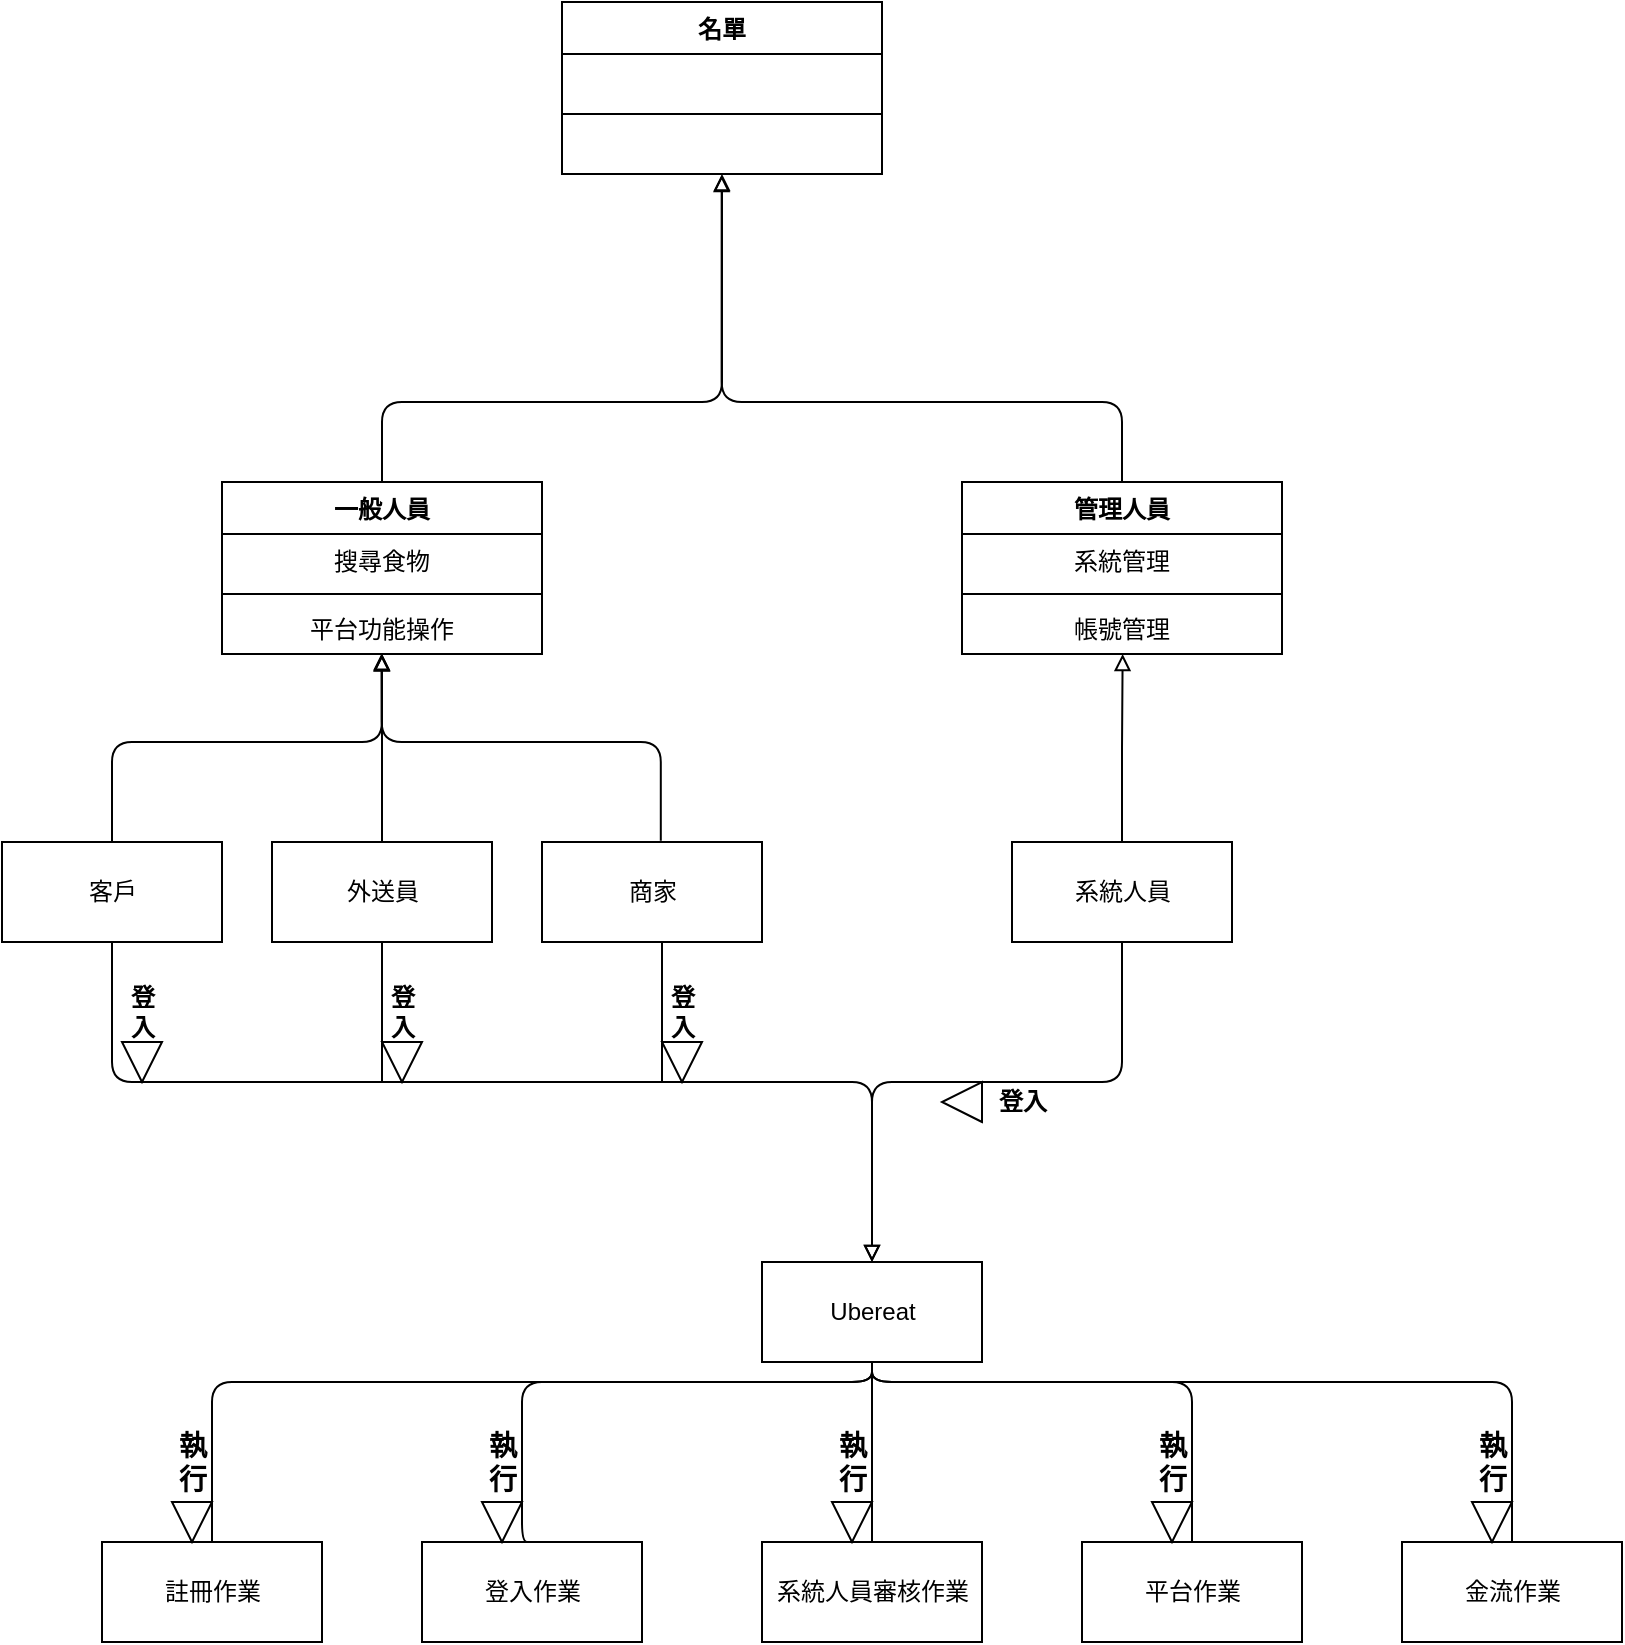 <mxfile version="19.0.0" type="device"><diagram id="mpECHGozUNbWQwNRAUEu" name="Page-1"><mxGraphModel dx="2575" dy="1678" grid="1" gridSize="10" guides="1" tooltips="1" connect="1" arrows="1" fold="1" page="1" pageScale="1" pageWidth="827" pageHeight="1169" math="0" shadow="0"><root><mxCell id="0"/><mxCell id="1" parent="0"/><mxCell id="d-YQXBawA1xpAamW-pQr-8" value="名單" style="swimlane;fontStyle=1;align=center;verticalAlign=top;childLayout=stackLayout;horizontal=1;startSize=26;horizontalStack=0;resizeParent=1;resizeParentMax=0;resizeLast=0;collapsible=1;marginBottom=0;" parent="1" vertex="1"><mxGeometry x="-860" y="-1130" width="160" height="86" as="geometry"/></mxCell><mxCell id="d-YQXBawA1xpAamW-pQr-9" value=" " style="text;strokeColor=none;fillColor=none;align=left;verticalAlign=top;spacingLeft=4;spacingRight=4;overflow=hidden;rotatable=0;points=[[0,0.5],[1,0.5]];portConstraint=eastwest;" parent="d-YQXBawA1xpAamW-pQr-8" vertex="1"><mxGeometry y="26" width="160" height="26" as="geometry"/></mxCell><mxCell id="d-YQXBawA1xpAamW-pQr-10" value="" style="line;strokeWidth=1;fillColor=none;align=left;verticalAlign=middle;spacingTop=-1;spacingLeft=3;spacingRight=3;rotatable=0;labelPosition=right;points=[];portConstraint=eastwest;" parent="d-YQXBawA1xpAamW-pQr-8" vertex="1"><mxGeometry y="52" width="160" height="8" as="geometry"/></mxCell><mxCell id="d-YQXBawA1xpAamW-pQr-11" value=" " style="text;strokeColor=none;fillColor=none;align=left;verticalAlign=top;spacingLeft=4;spacingRight=4;overflow=hidden;rotatable=0;points=[[0,0.5],[1,0.5]];portConstraint=eastwest;" parent="d-YQXBawA1xpAamW-pQr-8" vertex="1"><mxGeometry y="60" width="160" height="26" as="geometry"/></mxCell><mxCell id="d-YQXBawA1xpAamW-pQr-16" value="管理人員" style="swimlane;fontStyle=1;align=center;verticalAlign=top;childLayout=stackLayout;horizontal=1;startSize=26;horizontalStack=0;resizeParent=1;resizeParentMax=0;resizeLast=0;collapsible=1;marginBottom=0;" parent="1" vertex="1"><mxGeometry x="-660" y="-890" width="160" height="86" as="geometry"><mxRectangle x="-330" y="-880" width="80" height="26" as="alternateBounds"/></mxGeometry></mxCell><mxCell id="d-YQXBawA1xpAamW-pQr-17" value="系統管理" style="text;strokeColor=none;fillColor=none;align=center;verticalAlign=top;spacingLeft=4;spacingRight=4;overflow=hidden;rotatable=0;points=[[0,0.5],[1,0.5]];portConstraint=eastwest;" parent="d-YQXBawA1xpAamW-pQr-16" vertex="1"><mxGeometry y="26" width="160" height="26" as="geometry"/></mxCell><mxCell id="d-YQXBawA1xpAamW-pQr-18" value="" style="line;strokeWidth=1;fillColor=none;align=left;verticalAlign=middle;spacingTop=-1;spacingLeft=3;spacingRight=3;rotatable=0;labelPosition=right;points=[];portConstraint=eastwest;" parent="d-YQXBawA1xpAamW-pQr-16" vertex="1"><mxGeometry y="52" width="160" height="8" as="geometry"/></mxCell><mxCell id="d-YQXBawA1xpAamW-pQr-19" value="帳號管理" style="text;strokeColor=none;fillColor=none;align=center;verticalAlign=top;spacingLeft=4;spacingRight=4;overflow=hidden;rotatable=0;points=[[0,0.5],[1,0.5]];portConstraint=eastwest;" parent="d-YQXBawA1xpAamW-pQr-16" vertex="1"><mxGeometry y="60" width="160" height="26" as="geometry"/></mxCell><mxCell id="d-YQXBawA1xpAamW-pQr-20" value="一般人員" style="swimlane;fontStyle=1;align=center;verticalAlign=top;childLayout=stackLayout;horizontal=1;startSize=26;horizontalStack=0;resizeParent=1;resizeParentMax=0;resizeLast=0;collapsible=1;marginBottom=0;" parent="1" vertex="1"><mxGeometry x="-1030" y="-890" width="160" height="86" as="geometry"/></mxCell><mxCell id="d-YQXBawA1xpAamW-pQr-21" value="搜尋食物" style="text;strokeColor=none;fillColor=none;align=center;verticalAlign=top;spacingLeft=4;spacingRight=4;overflow=hidden;rotatable=0;points=[[0,0.5],[1,0.5]];portConstraint=eastwest;" parent="d-YQXBawA1xpAamW-pQr-20" vertex="1"><mxGeometry y="26" width="160" height="26" as="geometry"/></mxCell><mxCell id="d-YQXBawA1xpAamW-pQr-22" value="" style="line;strokeWidth=1;fillColor=none;align=left;verticalAlign=middle;spacingTop=-1;spacingLeft=3;spacingRight=3;rotatable=0;labelPosition=right;points=[];portConstraint=eastwest;" parent="d-YQXBawA1xpAamW-pQr-20" vertex="1"><mxGeometry y="52" width="160" height="8" as="geometry"/></mxCell><mxCell id="d-YQXBawA1xpAamW-pQr-23" value="平台功能操作" style="text;strokeColor=none;fillColor=none;align=center;verticalAlign=top;spacingLeft=4;spacingRight=4;overflow=hidden;rotatable=0;points=[[0,0.5],[1,0.5]];portConstraint=eastwest;" parent="d-YQXBawA1xpAamW-pQr-20" vertex="1"><mxGeometry y="60" width="160" height="26" as="geometry"/></mxCell><mxCell id="d-YQXBawA1xpAamW-pQr-33" value="外送員" style="html=1;" parent="1" vertex="1"><mxGeometry x="-1005" y="-710" width="110" height="50" as="geometry"/></mxCell><mxCell id="d-YQXBawA1xpAamW-pQr-35" value="商家" style="html=1;" parent="1" vertex="1"><mxGeometry x="-870" y="-710" width="110" height="50" as="geometry"/></mxCell><mxCell id="d-YQXBawA1xpAamW-pQr-38" value="客戶" style="html=1;" parent="1" vertex="1"><mxGeometry x="-1140" y="-710" width="110" height="50" as="geometry"/></mxCell><mxCell id="z9Gpre1obG_NvSNxjpdA-18" style="edgeStyle=orthogonalEdgeStyle;rounded=0;orthogonalLoop=1;jettySize=auto;html=1;entryX=0.502;entryY=1;entryDx=0;entryDy=0;entryPerimeter=0;endArrow=block;endFill=0;" edge="1" parent="1" source="d-YQXBawA1xpAamW-pQr-39" target="d-YQXBawA1xpAamW-pQr-19"><mxGeometry relative="1" as="geometry"/></mxCell><mxCell id="d-YQXBawA1xpAamW-pQr-39" value="系統人員" style="html=1;" parent="1" vertex="1"><mxGeometry x="-635" y="-710" width="110" height="50" as="geometry"/></mxCell><mxCell id="d-YQXBawA1xpAamW-pQr-40" value="Ubereat" style="html=1;" parent="1" vertex="1"><mxGeometry x="-760" y="-500" width="110" height="50" as="geometry"/></mxCell><mxCell id="d-YQXBawA1xpAamW-pQr-55" style="edgeStyle=orthogonalEdgeStyle;rounded=1;orthogonalLoop=1;jettySize=auto;html=1;exitX=0.5;exitY=0;exitDx=0;exitDy=0;endArrow=block;endFill=0;entryX=0.5;entryY=1;entryDx=0;entryDy=0;" parent="1" source="d-YQXBawA1xpAamW-pQr-20" target="d-YQXBawA1xpAamW-pQr-8" edge="1"><mxGeometry relative="1" as="geometry"><Array as="points"><mxPoint x="-780" y="-930"/><mxPoint x="-410" y="-930"/></Array><mxPoint x="-530" y="-921" as="sourcePoint"/><mxPoint x="-410" y="-960" as="targetPoint"/></mxGeometry></mxCell><mxCell id="d-YQXBawA1xpAamW-pQr-56" style="edgeStyle=orthogonalEdgeStyle;rounded=1;orthogonalLoop=1;jettySize=auto;html=1;exitX=0.5;exitY=0;exitDx=0;exitDy=0;endArrow=block;endFill=0;entryX=0.499;entryY=1.019;entryDx=0;entryDy=0;entryPerimeter=0;" parent="1" source="d-YQXBawA1xpAamW-pQr-16" edge="1" target="d-YQXBawA1xpAamW-pQr-11"><mxGeometry relative="1" as="geometry"><Array as="points"><mxPoint x="-580" y="-930"/><mxPoint x="-780" y="-930"/></Array><mxPoint x="-430" y="-880" as="sourcePoint"/><mxPoint x="-410" y="-940" as="targetPoint"/></mxGeometry></mxCell><mxCell id="z9Gpre1obG_NvSNxjpdA-1" style="edgeStyle=orthogonalEdgeStyle;rounded=1;orthogonalLoop=1;jettySize=auto;html=1;endArrow=block;endFill=0;entryX=0.5;entryY=1;entryDx=0;entryDy=0;exitX=0.5;exitY=0;exitDx=0;exitDy=0;" edge="1" parent="1" source="d-YQXBawA1xpAamW-pQr-38" target="d-YQXBawA1xpAamW-pQr-20"><mxGeometry relative="1" as="geometry"><Array as="points"><mxPoint x="-1085" y="-760"/><mxPoint x="-950" y="-760"/></Array><mxPoint x="-1080" y="-720" as="sourcePoint"/><mxPoint x="-720" y="-804" as="targetPoint"/></mxGeometry></mxCell><mxCell id="z9Gpre1obG_NvSNxjpdA-2" style="edgeStyle=orthogonalEdgeStyle;rounded=1;orthogonalLoop=1;jettySize=auto;html=1;exitX=0.54;exitY=-0.012;exitDx=0;exitDy=0;endArrow=block;endFill=0;exitPerimeter=0;entryX=0.499;entryY=0.987;entryDx=0;entryDy=0;entryPerimeter=0;" edge="1" parent="1" source="d-YQXBawA1xpAamW-pQr-35" target="d-YQXBawA1xpAamW-pQr-23"><mxGeometry relative="1" as="geometry"><Array as="points"><mxPoint x="-811" y="-760"/><mxPoint x="-950" y="-760"/></Array><mxPoint x="-780" y="-690.0" as="sourcePoint"/><mxPoint x="-920" y="-770" as="targetPoint"/></mxGeometry></mxCell><mxCell id="z9Gpre1obG_NvSNxjpdA-4" style="edgeStyle=orthogonalEdgeStyle;rounded=1;orthogonalLoop=1;jettySize=auto;html=1;exitX=0.5;exitY=0;exitDx=0;exitDy=0;endArrow=block;endFill=0;entryX=0.499;entryY=1.009;entryDx=0;entryDy=0;entryPerimeter=0;" edge="1" parent="1" source="d-YQXBawA1xpAamW-pQr-33" target="d-YQXBawA1xpAamW-pQr-23"><mxGeometry relative="1" as="geometry"><Array as="points"><mxPoint x="-950" y="-770"/></Array><mxPoint x="-940" y="-730.0" as="sourcePoint"/><mxPoint x="-950" y="-760" as="targetPoint"/></mxGeometry></mxCell><mxCell id="z9Gpre1obG_NvSNxjpdA-19" style="edgeStyle=orthogonalEdgeStyle;rounded=1;orthogonalLoop=1;jettySize=auto;html=1;exitX=0.5;exitY=1;exitDx=0;exitDy=0;endArrow=block;endFill=0;entryX=0.5;entryY=0;entryDx=0;entryDy=0;" edge="1" parent="1" source="d-YQXBawA1xpAamW-pQr-38" target="d-YQXBawA1xpAamW-pQr-40"><mxGeometry relative="1" as="geometry"><Array as="points"><mxPoint x="-1085" y="-590"/><mxPoint x="-705" y="-590"/></Array><mxPoint x="-950.43" y="-537.26" as="sourcePoint"/><mxPoint x="-1089.99" y="-630.998" as="targetPoint"/></mxGeometry></mxCell><mxCell id="z9Gpre1obG_NvSNxjpdA-21" value="" style="endArrow=none;html=1;rounded=0;entryX=0.5;entryY=1;entryDx=0;entryDy=0;" edge="1" parent="1" target="d-YQXBawA1xpAamW-pQr-33"><mxGeometry width="50" height="50" relative="1" as="geometry"><mxPoint x="-950" y="-590" as="sourcePoint"/><mxPoint x="-870" y="-630" as="targetPoint"/></mxGeometry></mxCell><mxCell id="z9Gpre1obG_NvSNxjpdA-22" value="" style="endArrow=none;html=1;rounded=0;entryX=0.5;entryY=1;entryDx=0;entryDy=0;" edge="1" parent="1"><mxGeometry width="50" height="50" relative="1" as="geometry"><mxPoint x="-810" y="-590" as="sourcePoint"/><mxPoint x="-810" y="-660" as="targetPoint"/></mxGeometry></mxCell><mxCell id="z9Gpre1obG_NvSNxjpdA-23" style="edgeStyle=orthogonalEdgeStyle;rounded=1;orthogonalLoop=1;jettySize=auto;html=1;exitX=0.5;exitY=1;exitDx=0;exitDy=0;endArrow=block;endFill=0;entryX=0.5;entryY=0;entryDx=0;entryDy=0;" edge="1" parent="1" source="d-YQXBawA1xpAamW-pQr-39" target="d-YQXBawA1xpAamW-pQr-40"><mxGeometry relative="1" as="geometry"><Array as="points"><mxPoint x="-580" y="-590"/><mxPoint x="-705" y="-590"/></Array><mxPoint x="-610" y="-640" as="sourcePoint"/><mxPoint x="-230" y="-480" as="targetPoint"/></mxGeometry></mxCell><mxCell id="z9Gpre1obG_NvSNxjpdA-24" value="註冊作業" style="html=1;" vertex="1" parent="1"><mxGeometry x="-1090" y="-360" width="110" height="50" as="geometry"/></mxCell><mxCell id="z9Gpre1obG_NvSNxjpdA-25" value="登入作業" style="html=1;" vertex="1" parent="1"><mxGeometry x="-930" y="-360" width="110" height="50" as="geometry"/></mxCell><mxCell id="z9Gpre1obG_NvSNxjpdA-26" value="系統人員審核作業" style="html=1;" vertex="1" parent="1"><mxGeometry x="-760" y="-360" width="110" height="50" as="geometry"/></mxCell><mxCell id="z9Gpre1obG_NvSNxjpdA-27" value="平台作業" style="html=1;" vertex="1" parent="1"><mxGeometry x="-600" y="-360" width="110" height="50" as="geometry"/></mxCell><mxCell id="z9Gpre1obG_NvSNxjpdA-28" value="金流作業" style="html=1;" vertex="1" parent="1"><mxGeometry x="-440" y="-360" width="110" height="50" as="geometry"/></mxCell><mxCell id="z9Gpre1obG_NvSNxjpdA-29" style="edgeStyle=orthogonalEdgeStyle;rounded=1;orthogonalLoop=1;jettySize=auto;html=1;exitX=0.5;exitY=1;exitDx=0;exitDy=0;endArrow=none;endFill=0;entryX=0.5;entryY=0;entryDx=0;entryDy=0;" edge="1" parent="1" source="d-YQXBawA1xpAamW-pQr-40" target="z9Gpre1obG_NvSNxjpdA-24"><mxGeometry relative="1" as="geometry"><Array as="points"><mxPoint x="-705" y="-440"/><mxPoint x="-1035" y="-440"/></Array><mxPoint x="-915" y="-520" as="sourcePoint"/><mxPoint x="-1040" y="-360" as="targetPoint"/></mxGeometry></mxCell><mxCell id="z9Gpre1obG_NvSNxjpdA-30" style="edgeStyle=orthogonalEdgeStyle;rounded=1;orthogonalLoop=1;jettySize=auto;html=1;exitX=0.5;exitY=1;exitDx=0;exitDy=0;endArrow=none;endFill=0;entryX=0.5;entryY=0;entryDx=0;entryDy=0;" edge="1" parent="1" source="d-YQXBawA1xpAamW-pQr-40" target="z9Gpre1obG_NvSNxjpdA-25"><mxGeometry relative="1" as="geometry"><Array as="points"><mxPoint x="-705" y="-440"/><mxPoint x="-880" y="-440"/><mxPoint x="-880" y="-360"/></Array><mxPoint x="-695" y="-440" as="sourcePoint"/><mxPoint x="-1025" y="-350" as="targetPoint"/></mxGeometry></mxCell><mxCell id="z9Gpre1obG_NvSNxjpdA-31" style="edgeStyle=orthogonalEdgeStyle;rounded=1;orthogonalLoop=1;jettySize=auto;html=1;exitX=0.5;exitY=1;exitDx=0;exitDy=0;endArrow=none;endFill=0;entryX=0.5;entryY=0;entryDx=0;entryDy=0;" edge="1" parent="1" source="d-YQXBawA1xpAamW-pQr-40" target="z9Gpre1obG_NvSNxjpdA-26"><mxGeometry relative="1" as="geometry"><Array as="points"><mxPoint x="-705" y="-410"/><mxPoint x="-705" y="-410"/></Array><mxPoint x="-700" y="-410" as="sourcePoint"/><mxPoint x="-870" y="-320" as="targetPoint"/></mxGeometry></mxCell><mxCell id="z9Gpre1obG_NvSNxjpdA-32" style="edgeStyle=orthogonalEdgeStyle;rounded=1;orthogonalLoop=1;jettySize=auto;html=1;exitX=0.5;exitY=1;exitDx=0;exitDy=0;endArrow=none;endFill=0;entryX=0.5;entryY=0;entryDx=0;entryDy=0;" edge="1" parent="1" source="d-YQXBawA1xpAamW-pQr-40" target="z9Gpre1obG_NvSNxjpdA-27"><mxGeometry relative="1" as="geometry"><Array as="points"><mxPoint x="-705" y="-440"/><mxPoint x="-545" y="-440"/></Array><mxPoint x="-695" y="-440" as="sourcePoint"/><mxPoint x="-695" y="-350" as="targetPoint"/></mxGeometry></mxCell><mxCell id="z9Gpre1obG_NvSNxjpdA-33" style="edgeStyle=orthogonalEdgeStyle;rounded=1;orthogonalLoop=1;jettySize=auto;html=1;endArrow=none;endFill=0;entryX=0.5;entryY=0;entryDx=0;entryDy=0;exitX=0.5;exitY=1;exitDx=0;exitDy=0;" edge="1" parent="1" source="d-YQXBawA1xpAamW-pQr-40" target="z9Gpre1obG_NvSNxjpdA-28"><mxGeometry relative="1" as="geometry"><Array as="points"><mxPoint x="-705" y="-440"/><mxPoint x="-385" y="-440"/></Array><mxPoint x="-700" y="-450" as="sourcePoint"/><mxPoint x="-685" y="-340" as="targetPoint"/></mxGeometry></mxCell><mxCell id="z9Gpre1obG_NvSNxjpdA-34" value="" style="triangle;whiteSpace=wrap;html=1;rotation=90;" vertex="1" parent="1"><mxGeometry x="-1055" y="-380" width="20" height="20" as="geometry"/></mxCell><mxCell id="z9Gpre1obG_NvSNxjpdA-36" value="" style="triangle;whiteSpace=wrap;html=1;rotation=90;" vertex="1" parent="1"><mxGeometry x="-900" y="-380" width="20" height="20" as="geometry"/></mxCell><mxCell id="z9Gpre1obG_NvSNxjpdA-37" value="" style="triangle;whiteSpace=wrap;html=1;rotation=90;" vertex="1" parent="1"><mxGeometry x="-725" y="-380" width="20" height="20" as="geometry"/></mxCell><mxCell id="z9Gpre1obG_NvSNxjpdA-38" value="" style="triangle;whiteSpace=wrap;html=1;rotation=90;" vertex="1" parent="1"><mxGeometry x="-565" y="-380" width="20" height="20" as="geometry"/></mxCell><mxCell id="z9Gpre1obG_NvSNxjpdA-39" value="" style="triangle;whiteSpace=wrap;html=1;rotation=90;" vertex="1" parent="1"><mxGeometry x="-405" y="-380" width="20" height="20" as="geometry"/></mxCell><mxCell id="z9Gpre1obG_NvSNxjpdA-40" value="" style="triangle;whiteSpace=wrap;html=1;rotation=90;" vertex="1" parent="1"><mxGeometry x="-1080" y="-610" width="20" height="20" as="geometry"/></mxCell><mxCell id="z9Gpre1obG_NvSNxjpdA-41" value="" style="triangle;whiteSpace=wrap;html=1;rotation=90;" vertex="1" parent="1"><mxGeometry x="-950" y="-610" width="20" height="20" as="geometry"/></mxCell><mxCell id="z9Gpre1obG_NvSNxjpdA-42" value="" style="triangle;whiteSpace=wrap;html=1;rotation=90;" vertex="1" parent="1"><mxGeometry x="-810" y="-610" width="20" height="20" as="geometry"/></mxCell><mxCell id="z9Gpre1obG_NvSNxjpdA-43" value="" style="triangle;whiteSpace=wrap;html=1;rotation=-180;" vertex="1" parent="1"><mxGeometry x="-670" y="-590" width="20" height="20" as="geometry"/></mxCell><mxCell id="z9Gpre1obG_NvSNxjpdA-44" value="&lt;b&gt;登&lt;br&gt;入&lt;/b&gt;" style="text;html=1;align=center;verticalAlign=middle;resizable=0;points=[];autosize=1;strokeColor=none;fillColor=none;" vertex="1" parent="1"><mxGeometry x="-1085" y="-640" width="30" height="30" as="geometry"/></mxCell><mxCell id="z9Gpre1obG_NvSNxjpdA-45" value="&lt;b&gt;登&lt;br&gt;入&lt;/b&gt;" style="text;html=1;align=center;verticalAlign=middle;resizable=0;points=[];autosize=1;strokeColor=none;fillColor=none;" vertex="1" parent="1"><mxGeometry x="-955" y="-640" width="30" height="30" as="geometry"/></mxCell><mxCell id="z9Gpre1obG_NvSNxjpdA-46" value="&lt;b&gt;登&lt;br&gt;入&lt;/b&gt;" style="text;html=1;align=center;verticalAlign=middle;resizable=0;points=[];autosize=1;strokeColor=none;fillColor=none;" vertex="1" parent="1"><mxGeometry x="-815" y="-640" width="30" height="30" as="geometry"/></mxCell><mxCell id="z9Gpre1obG_NvSNxjpdA-47" value="&lt;b&gt;登入&lt;/b&gt;" style="text;html=1;align=center;verticalAlign=middle;resizable=0;points=[];autosize=1;strokeColor=none;fillColor=none;" vertex="1" parent="1"><mxGeometry x="-650" y="-590" width="40" height="20" as="geometry"/></mxCell><mxCell id="z9Gpre1obG_NvSNxjpdA-48" value="&lt;b style=&quot;line-height: 1.2;&quot;&gt;&lt;font style=&quot;font-size: 14px;&quot;&gt;執&lt;br&gt;行&lt;/font&gt;&lt;/b&gt;" style="text;html=1;align=center;verticalAlign=middle;resizable=0;points=[];autosize=1;strokeColor=none;fillColor=none;" vertex="1" parent="1"><mxGeometry x="-1060" y="-420" width="30" height="40" as="geometry"/></mxCell><mxCell id="z9Gpre1obG_NvSNxjpdA-53" value="&lt;b style=&quot;line-height: 1.2;&quot;&gt;&lt;font style=&quot;font-size: 14px;&quot;&gt;執&lt;br&gt;行&lt;/font&gt;&lt;/b&gt;" style="text;html=1;align=center;verticalAlign=middle;resizable=0;points=[];autosize=1;strokeColor=none;fillColor=none;" vertex="1" parent="1"><mxGeometry x="-905" y="-420" width="30" height="40" as="geometry"/></mxCell><mxCell id="z9Gpre1obG_NvSNxjpdA-54" value="&lt;b style=&quot;line-height: 1.2;&quot;&gt;&lt;font style=&quot;font-size: 14px;&quot;&gt;執&lt;br&gt;行&lt;/font&gt;&lt;/b&gt;" style="text;html=1;align=center;verticalAlign=middle;resizable=0;points=[];autosize=1;strokeColor=none;fillColor=none;" vertex="1" parent="1"><mxGeometry x="-730" y="-420" width="30" height="40" as="geometry"/></mxCell><mxCell id="z9Gpre1obG_NvSNxjpdA-56" value="&lt;b style=&quot;line-height: 1.2;&quot;&gt;&lt;font style=&quot;font-size: 14px;&quot;&gt;執&lt;br&gt;行&lt;/font&gt;&lt;/b&gt;" style="text;html=1;align=center;verticalAlign=middle;resizable=0;points=[];autosize=1;strokeColor=none;fillColor=none;" vertex="1" parent="1"><mxGeometry x="-570" y="-420" width="30" height="40" as="geometry"/></mxCell><mxCell id="z9Gpre1obG_NvSNxjpdA-57" value="&lt;b style=&quot;line-height: 1.2;&quot;&gt;&lt;font style=&quot;font-size: 14px;&quot;&gt;執&lt;br&gt;行&lt;/font&gt;&lt;/b&gt;" style="text;html=1;align=center;verticalAlign=middle;resizable=0;points=[];autosize=1;strokeColor=none;fillColor=none;" vertex="1" parent="1"><mxGeometry x="-410" y="-420" width="30" height="40" as="geometry"/></mxCell></root></mxGraphModel></diagram></mxfile>